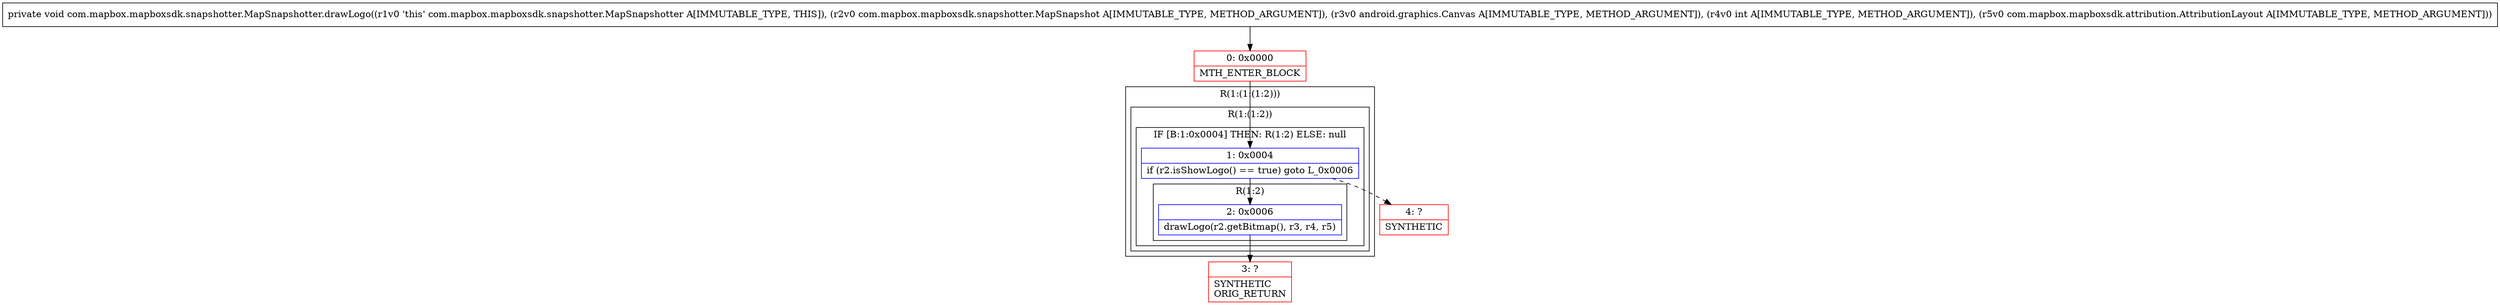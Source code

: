 digraph "CFG forcom.mapbox.mapboxsdk.snapshotter.MapSnapshotter.drawLogo(Lcom\/mapbox\/mapboxsdk\/snapshotter\/MapSnapshot;Landroid\/graphics\/Canvas;ILcom\/mapbox\/mapboxsdk\/attribution\/AttributionLayout;)V" {
subgraph cluster_Region_1398945828 {
label = "R(1:(1:(1:2)))";
node [shape=record,color=blue];
subgraph cluster_Region_1995481004 {
label = "R(1:(1:2))";
node [shape=record,color=blue];
subgraph cluster_IfRegion_258766199 {
label = "IF [B:1:0x0004] THEN: R(1:2) ELSE: null";
node [shape=record,color=blue];
Node_1 [shape=record,label="{1\:\ 0x0004|if (r2.isShowLogo() == true) goto L_0x0006\l}"];
subgraph cluster_Region_392617942 {
label = "R(1:2)";
node [shape=record,color=blue];
Node_2 [shape=record,label="{2\:\ 0x0006|drawLogo(r2.getBitmap(), r3, r4, r5)\l}"];
}
}
}
}
Node_0 [shape=record,color=red,label="{0\:\ 0x0000|MTH_ENTER_BLOCK\l}"];
Node_3 [shape=record,color=red,label="{3\:\ ?|SYNTHETIC\lORIG_RETURN\l}"];
Node_4 [shape=record,color=red,label="{4\:\ ?|SYNTHETIC\l}"];
MethodNode[shape=record,label="{private void com.mapbox.mapboxsdk.snapshotter.MapSnapshotter.drawLogo((r1v0 'this' com.mapbox.mapboxsdk.snapshotter.MapSnapshotter A[IMMUTABLE_TYPE, THIS]), (r2v0 com.mapbox.mapboxsdk.snapshotter.MapSnapshot A[IMMUTABLE_TYPE, METHOD_ARGUMENT]), (r3v0 android.graphics.Canvas A[IMMUTABLE_TYPE, METHOD_ARGUMENT]), (r4v0 int A[IMMUTABLE_TYPE, METHOD_ARGUMENT]), (r5v0 com.mapbox.mapboxsdk.attribution.AttributionLayout A[IMMUTABLE_TYPE, METHOD_ARGUMENT])) }"];
MethodNode -> Node_0;
Node_1 -> Node_2;
Node_1 -> Node_4[style=dashed];
Node_2 -> Node_3;
Node_0 -> Node_1;
}

